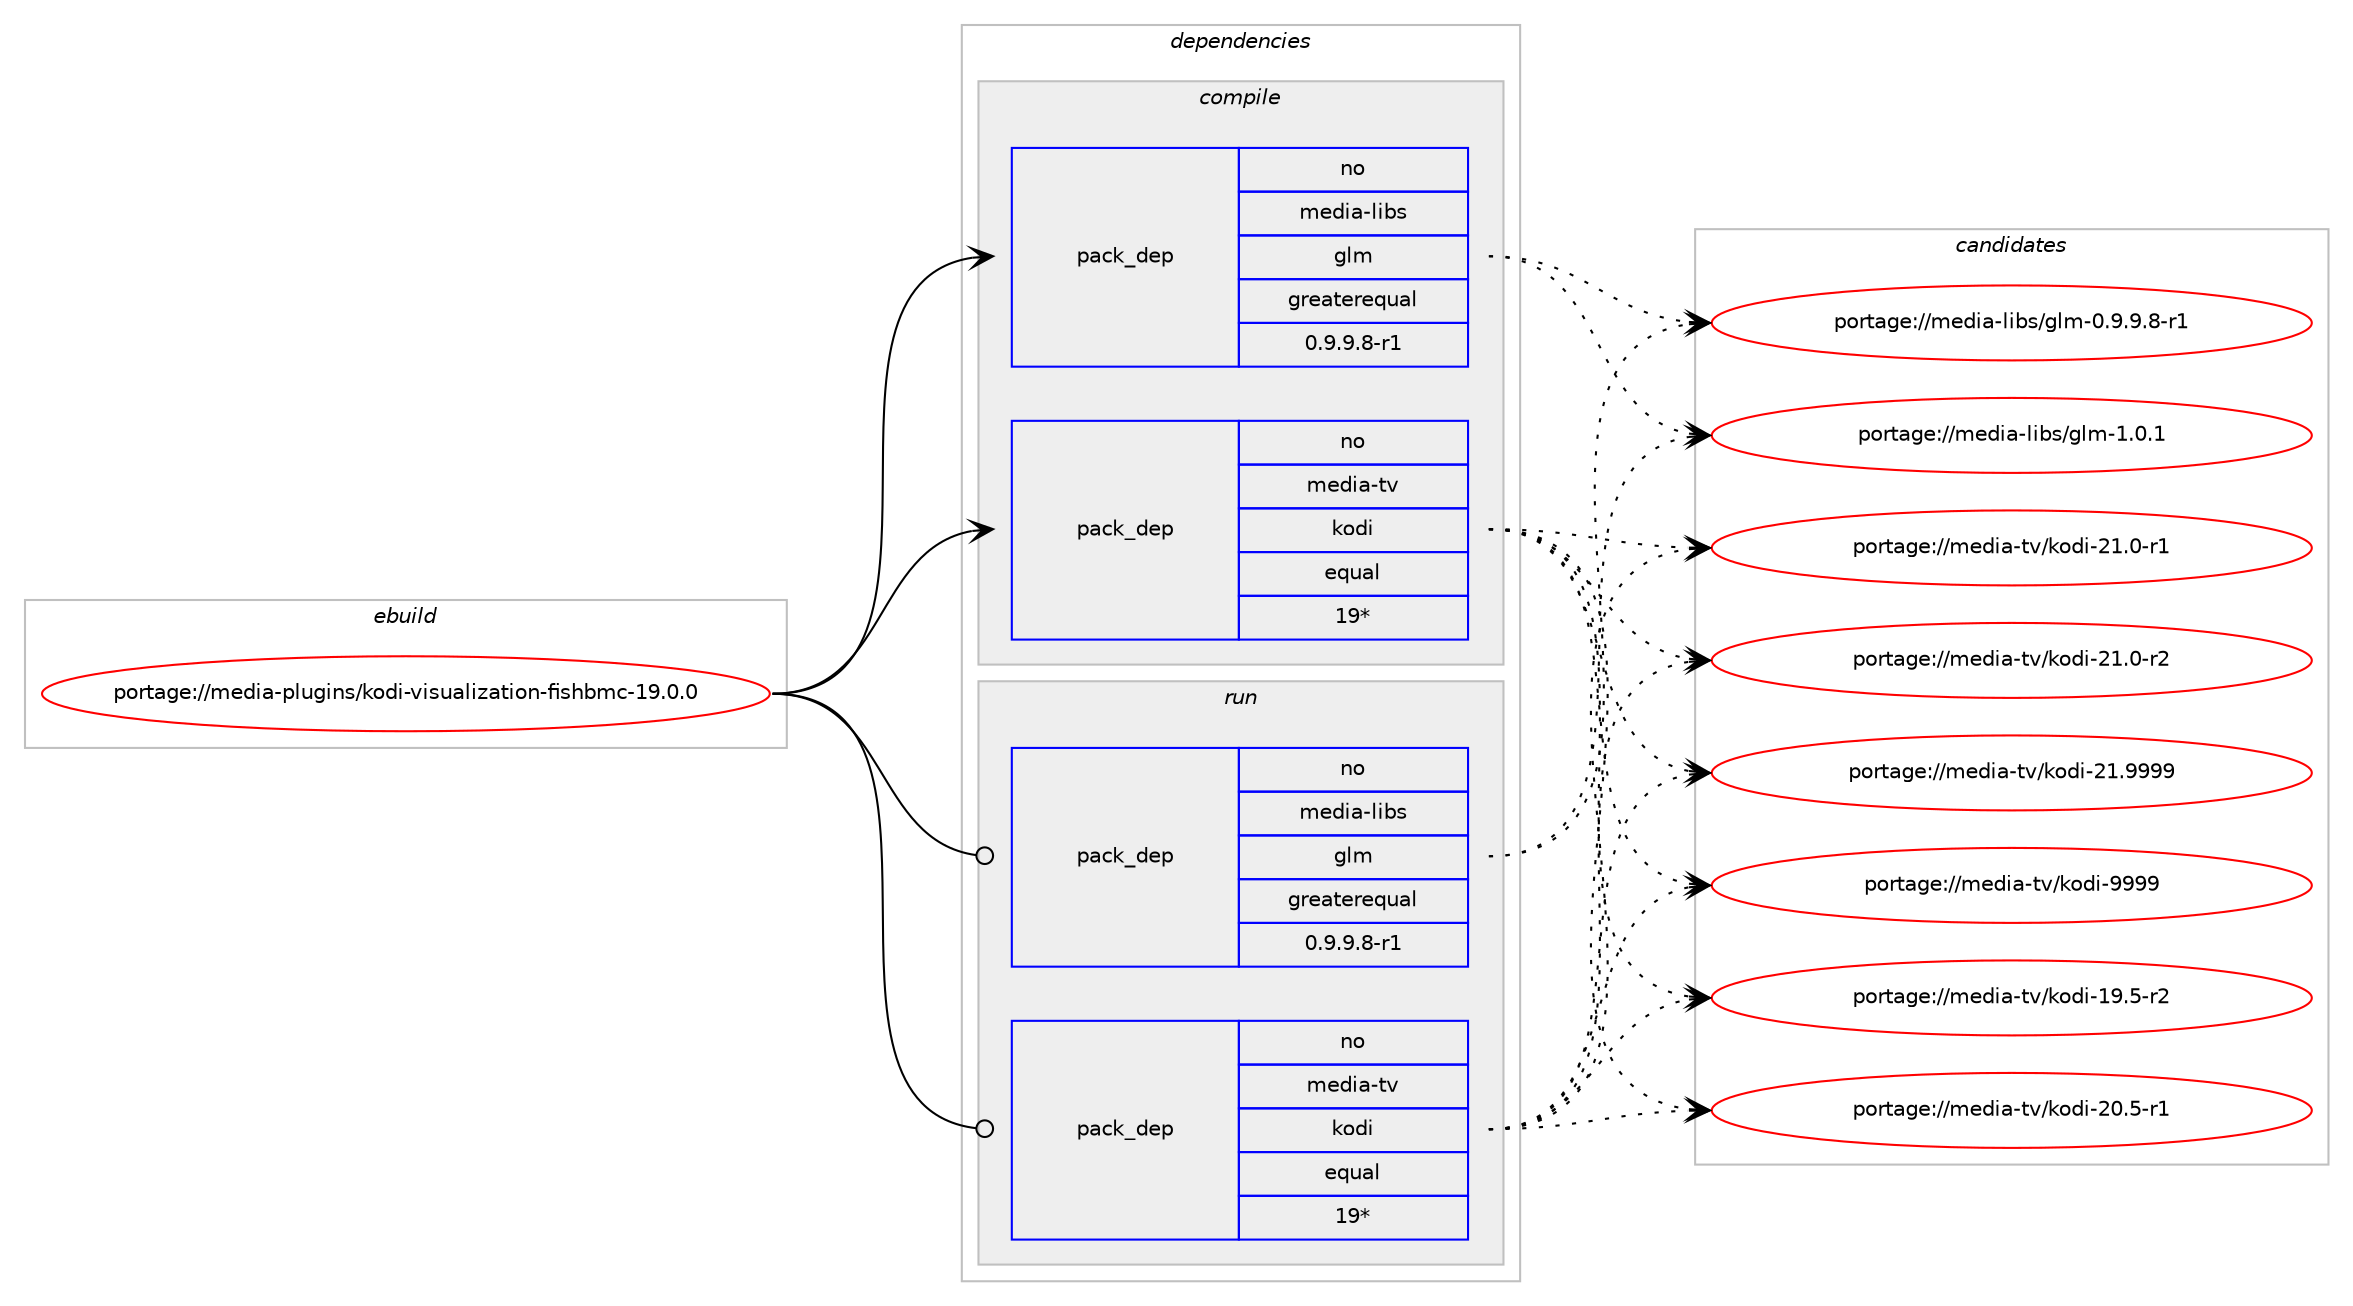 digraph prolog {

# *************
# Graph options
# *************

newrank=true;
concentrate=true;
compound=true;
graph [rankdir=LR,fontname=Helvetica,fontsize=10,ranksep=1.5];#, ranksep=2.5, nodesep=0.2];
edge  [arrowhead=vee];
node  [fontname=Helvetica,fontsize=10];

# **********
# The ebuild
# **********

subgraph cluster_leftcol {
color=gray;
rank=same;
label=<<i>ebuild</i>>;
id [label="portage://media-plugins/kodi-visualization-fishbmc-19.0.0", color=red, width=4, href="../media-plugins/kodi-visualization-fishbmc-19.0.0.svg"];
}

# ****************
# The dependencies
# ****************

subgraph cluster_midcol {
color=gray;
label=<<i>dependencies</i>>;
subgraph cluster_compile {
fillcolor="#eeeeee";
style=filled;
label=<<i>compile</i>>;
subgraph pack81984 {
dependency160974 [label=<<TABLE BORDER="0" CELLBORDER="1" CELLSPACING="0" CELLPADDING="4" WIDTH="220"><TR><TD ROWSPAN="6" CELLPADDING="30">pack_dep</TD></TR><TR><TD WIDTH="110">no</TD></TR><TR><TD>media-libs</TD></TR><TR><TD>glm</TD></TR><TR><TD>greaterequal</TD></TR><TR><TD>0.9.9.8-r1</TD></TR></TABLE>>, shape=none, color=blue];
}
id:e -> dependency160974:w [weight=20,style="solid",arrowhead="vee"];
subgraph pack81985 {
dependency160975 [label=<<TABLE BORDER="0" CELLBORDER="1" CELLSPACING="0" CELLPADDING="4" WIDTH="220"><TR><TD ROWSPAN="6" CELLPADDING="30">pack_dep</TD></TR><TR><TD WIDTH="110">no</TD></TR><TR><TD>media-tv</TD></TR><TR><TD>kodi</TD></TR><TR><TD>equal</TD></TR><TR><TD>19*</TD></TR></TABLE>>, shape=none, color=blue];
}
id:e -> dependency160975:w [weight=20,style="solid",arrowhead="vee"];
# *** BEGIN UNKNOWN DEPENDENCY TYPE (TODO) ***
# id -> package_dependency(portage://media-plugins/kodi-visualization-fishbmc-19.0.0,install,no,virtual,opengl,none,[,,],[],[])
# *** END UNKNOWN DEPENDENCY TYPE (TODO) ***

}
subgraph cluster_compileandrun {
fillcolor="#eeeeee";
style=filled;
label=<<i>compile and run</i>>;
}
subgraph cluster_run {
fillcolor="#eeeeee";
style=filled;
label=<<i>run</i>>;
subgraph pack81986 {
dependency160976 [label=<<TABLE BORDER="0" CELLBORDER="1" CELLSPACING="0" CELLPADDING="4" WIDTH="220"><TR><TD ROWSPAN="6" CELLPADDING="30">pack_dep</TD></TR><TR><TD WIDTH="110">no</TD></TR><TR><TD>media-libs</TD></TR><TR><TD>glm</TD></TR><TR><TD>greaterequal</TD></TR><TR><TD>0.9.9.8-r1</TD></TR></TABLE>>, shape=none, color=blue];
}
id:e -> dependency160976:w [weight=20,style="solid",arrowhead="odot"];
subgraph pack81987 {
dependency160977 [label=<<TABLE BORDER="0" CELLBORDER="1" CELLSPACING="0" CELLPADDING="4" WIDTH="220"><TR><TD ROWSPAN="6" CELLPADDING="30">pack_dep</TD></TR><TR><TD WIDTH="110">no</TD></TR><TR><TD>media-tv</TD></TR><TR><TD>kodi</TD></TR><TR><TD>equal</TD></TR><TR><TD>19*</TD></TR></TABLE>>, shape=none, color=blue];
}
id:e -> dependency160977:w [weight=20,style="solid",arrowhead="odot"];
# *** BEGIN UNKNOWN DEPENDENCY TYPE (TODO) ***
# id -> package_dependency(portage://media-plugins/kodi-visualization-fishbmc-19.0.0,run,no,virtual,opengl,none,[,,],[],[])
# *** END UNKNOWN DEPENDENCY TYPE (TODO) ***

}
}

# **************
# The candidates
# **************

subgraph cluster_choices {
rank=same;
color=gray;
label=<<i>candidates</i>>;

subgraph choice81984 {
color=black;
nodesep=1;
choice1091011001059745108105981154710310810945484657465746564511449 [label="portage://media-libs/glm-0.9.9.8-r1", color=red, width=4,href="../media-libs/glm-0.9.9.8-r1.svg"];
choice10910110010597451081059811547103108109454946484649 [label="portage://media-libs/glm-1.0.1", color=red, width=4,href="../media-libs/glm-1.0.1.svg"];
dependency160974:e -> choice1091011001059745108105981154710310810945484657465746564511449:w [style=dotted,weight="100"];
dependency160974:e -> choice10910110010597451081059811547103108109454946484649:w [style=dotted,weight="100"];
}
subgraph choice81985 {
color=black;
nodesep=1;
choice10910110010597451161184710711110010545495746534511450 [label="portage://media-tv/kodi-19.5-r2", color=red, width=4,href="../media-tv/kodi-19.5-r2.svg"];
choice10910110010597451161184710711110010545504846534511449 [label="portage://media-tv/kodi-20.5-r1", color=red, width=4,href="../media-tv/kodi-20.5-r1.svg"];
choice10910110010597451161184710711110010545504946484511449 [label="portage://media-tv/kodi-21.0-r1", color=red, width=4,href="../media-tv/kodi-21.0-r1.svg"];
choice10910110010597451161184710711110010545504946484511450 [label="portage://media-tv/kodi-21.0-r2", color=red, width=4,href="../media-tv/kodi-21.0-r2.svg"];
choice1091011001059745116118471071111001054550494657575757 [label="portage://media-tv/kodi-21.9999", color=red, width=4,href="../media-tv/kodi-21.9999.svg"];
choice1091011001059745116118471071111001054557575757 [label="portage://media-tv/kodi-9999", color=red, width=4,href="../media-tv/kodi-9999.svg"];
dependency160975:e -> choice10910110010597451161184710711110010545495746534511450:w [style=dotted,weight="100"];
dependency160975:e -> choice10910110010597451161184710711110010545504846534511449:w [style=dotted,weight="100"];
dependency160975:e -> choice10910110010597451161184710711110010545504946484511449:w [style=dotted,weight="100"];
dependency160975:e -> choice10910110010597451161184710711110010545504946484511450:w [style=dotted,weight="100"];
dependency160975:e -> choice1091011001059745116118471071111001054550494657575757:w [style=dotted,weight="100"];
dependency160975:e -> choice1091011001059745116118471071111001054557575757:w [style=dotted,weight="100"];
}
subgraph choice81986 {
color=black;
nodesep=1;
choice1091011001059745108105981154710310810945484657465746564511449 [label="portage://media-libs/glm-0.9.9.8-r1", color=red, width=4,href="../media-libs/glm-0.9.9.8-r1.svg"];
choice10910110010597451081059811547103108109454946484649 [label="portage://media-libs/glm-1.0.1", color=red, width=4,href="../media-libs/glm-1.0.1.svg"];
dependency160976:e -> choice1091011001059745108105981154710310810945484657465746564511449:w [style=dotted,weight="100"];
dependency160976:e -> choice10910110010597451081059811547103108109454946484649:w [style=dotted,weight="100"];
}
subgraph choice81987 {
color=black;
nodesep=1;
choice10910110010597451161184710711110010545495746534511450 [label="portage://media-tv/kodi-19.5-r2", color=red, width=4,href="../media-tv/kodi-19.5-r2.svg"];
choice10910110010597451161184710711110010545504846534511449 [label="portage://media-tv/kodi-20.5-r1", color=red, width=4,href="../media-tv/kodi-20.5-r1.svg"];
choice10910110010597451161184710711110010545504946484511449 [label="portage://media-tv/kodi-21.0-r1", color=red, width=4,href="../media-tv/kodi-21.0-r1.svg"];
choice10910110010597451161184710711110010545504946484511450 [label="portage://media-tv/kodi-21.0-r2", color=red, width=4,href="../media-tv/kodi-21.0-r2.svg"];
choice1091011001059745116118471071111001054550494657575757 [label="portage://media-tv/kodi-21.9999", color=red, width=4,href="../media-tv/kodi-21.9999.svg"];
choice1091011001059745116118471071111001054557575757 [label="portage://media-tv/kodi-9999", color=red, width=4,href="../media-tv/kodi-9999.svg"];
dependency160977:e -> choice10910110010597451161184710711110010545495746534511450:w [style=dotted,weight="100"];
dependency160977:e -> choice10910110010597451161184710711110010545504846534511449:w [style=dotted,weight="100"];
dependency160977:e -> choice10910110010597451161184710711110010545504946484511449:w [style=dotted,weight="100"];
dependency160977:e -> choice10910110010597451161184710711110010545504946484511450:w [style=dotted,weight="100"];
dependency160977:e -> choice1091011001059745116118471071111001054550494657575757:w [style=dotted,weight="100"];
dependency160977:e -> choice1091011001059745116118471071111001054557575757:w [style=dotted,weight="100"];
}
}

}
